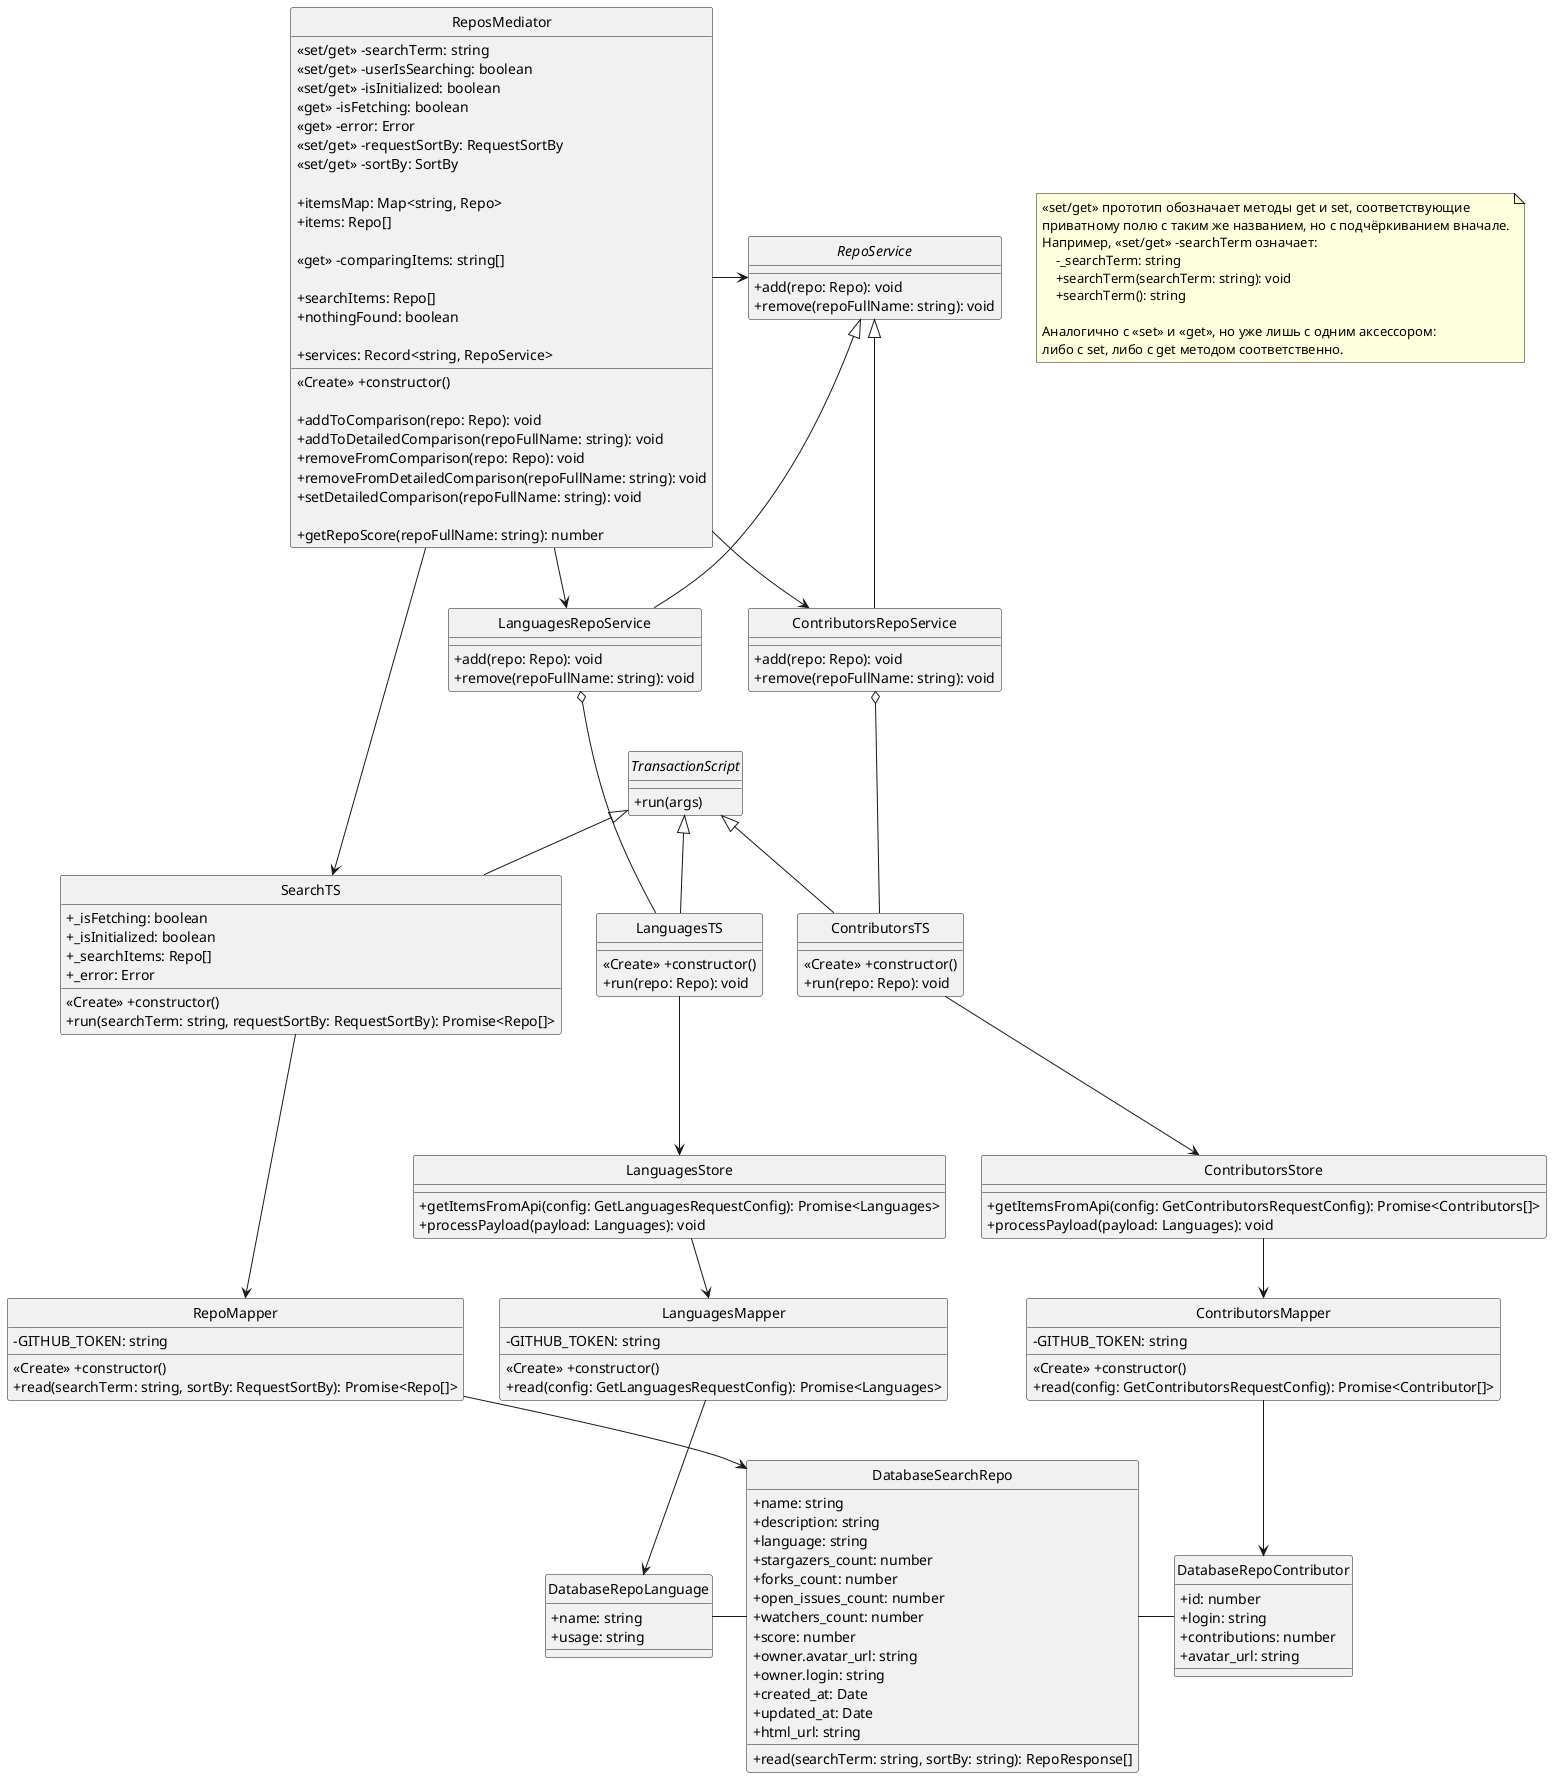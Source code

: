 @startuml
    ' Don't show icons near class names.
    hide circle
    ' Show attribute visibility as text (+, ~, #, -), not as icons.
    skinparam classAttributeIconSize 0

    class ReposMediator {
        <<set/get>> -searchTerm: string
        <<set/get>> -userIsSearching: boolean
        <<set/get>> -isInitialized: boolean
        <<get>> -isFetching: boolean
        <<get>> -error: Error
        <<set/get>> -requestSortBy: RequestSortBy
        <<set/get>> -sortBy: SortBy

        +itemsMap: Map<string, Repo>
        +items: Repo[]

        <<get>> -comparingItems: string[]

        ' searchTS
        +searchItems: Repo[]
        +nothingFound: boolean

        +services: Record<string, RepoService>
        <<Create>> +constructor()

        +addToComparison(repo: Repo): void
        +addToDetailedComparison(repoFullName: string): void
        +removeFromComparison(repo: Repo): void
        +removeFromDetailedComparison(repoFullName: string): void
        +setDetailedComparison(repoFullName: string): void

        +getRepoScore(repoFullName: string): number
    }
    note as N1
        <<set/get>> прототип обозначает методы get и set, соответствующие
        приватному полю с таким же названием, но с подчёркиванием вначале.
        Например, <<set/get>> -searchTerm означает:
            -_searchTerm: string
            +searchTerm(searchTerm: string): void
            +searchTerm(): string

        Аналогично с <<set>> и <<get>>, но уже лишь с одним аксессором:
        либо с set, либо с get методом соответственно.
    end note

    ' ReposMediator --> RepoMapper


    interface TransactionScript {
        +run(args)
    }

    interface RepoService {
        +add(repo: Repo): void
        +remove(repoFullName: string): void
    }
    ReposMediator -> RepoService

    ' class SetSearchParamTS {
    '     +defaultSearchParam: string

    '     +<<Create>> constructor(defaultSearchParam)
    '     +run(searchParam)
    ' }
    ' TransactionScript <|-- SetSearchParamTS

    ' class SetSearchResultsParamTS {
    '     +defaultSearchResultsParam: string

    '     +<<Create>> constructor(defaultSearchResultsParam)
    '     +run(searchResultsParam)
    ' }
    ' TransactionScript <|-- SetSearchResultsParamTS

    class LanguagesRepoService {
        +add(repo: Repo): void
        +remove(repoFullName: string): void
    }

    RepoService <|-- LanguagesRepoService
    ReposMediator --> LanguagesRepoService

    class SearchTS {
        +_isFetching: boolean
        +_isInitialized: boolean
        +_searchItems: Repo[]
        +_error: Error

        <<Create>> +constructor()
        +run(searchTerm: string, requestSortBy: RequestSortBy): Promise<Repo[]>
    }
    ReposMediator ----> SearchTS
    TransactionScript <|-- SearchTS

    class LanguagesTS {
        <<Create>> +constructor()
        +run(repo: Repo): void
    }
    TransactionScript <|-- LanguagesTS
    LanguagesRepoService o--- LanguagesTS

    class ContributorsRepoService {
        +add(repo: Repo): void
        +remove(repoFullName: string): void
    }
    ReposMediator --> ContributorsRepoService
    RepoService <|-- ContributorsRepoService

    class ContributorsTS {
        <<Create>> +constructor()
        +run(repo: Repo): void
    }
    TransactionScript <|-- ContributorsTS
    ContributorsRepoService o--- ContributorsTS

    class LanguagesStore {
        +getItemsFromApi(config: GetLanguagesRequestConfig): Promise<Languages>
        +processPayload(payload: Languages): void
    }
    ' Store <|-- StoreWithFetch
    ' StoreWithFetch <|- LanguagesStore
    ' StoreWithFetch <|- ContributorsStore

    LanguagesTS ---> LanguagesStore


    class ContributorsStore {
        +getItemsFromApi(config: GetContributorsRequestConfig): Promise<Contributors[]>
        +processPayload(payload: Languages): void
    }

    ContributorsTS ---> ContributorsStore


    LanguagesStore --> LanguagesMapper
    class LanguagesMapper {
        -GITHUB_TOKEN: string

        <<Create>> +constructor()
        +read(config: GetLanguagesRequestConfig): Promise<Languages>
    }

    SearchTS ---> RepoMapper
    class RepoMapper {
        -GITHUB_TOKEN: string

        <<Create>> +constructor()
        +read(searchTerm: string, sortBy: RequestSortBy): Promise<Repo[]>
    }
    RepoMapper --> DatabaseSearchRepo

    ContributorsStore --> ContributorsMapper
    class ContributorsMapper {
        -GITHUB_TOKEN: string

        <<Create>> +constructor()
        +read(config: GetContributorsRequestConfig): Promise<Contributor[]>
    }
    ContributorsMapper --> DatabaseRepoContributor

    class DatabaseRepoContributor {
        +id: number
        +login: string
        +contributions: number
        +avatar_url: string
    }
    DatabaseRepoContributor -left- DatabaseSearchRepo

    class DatabaseSearchRepo {
        +name: string
        +description: string
        +language: string
        +stargazers_count: number
        +forks_count: number
        +open_issues_count: number
        +watchers_count: number
        +score: number
        +owner.avatar_url: string
        +owner.login: string
        +created_at: Date
        +updated_at: Date
        +html_url: string

        +read(searchTerm: string, sortBy: string): RepoResponse[]
    }

    LanguagesMapper --> DatabaseRepoLanguage
    DatabaseRepoLanguage - DatabaseSearchRepo

    class DatabaseRepoLanguage {
        +name: string
        +usage: string
    }

@enduml
